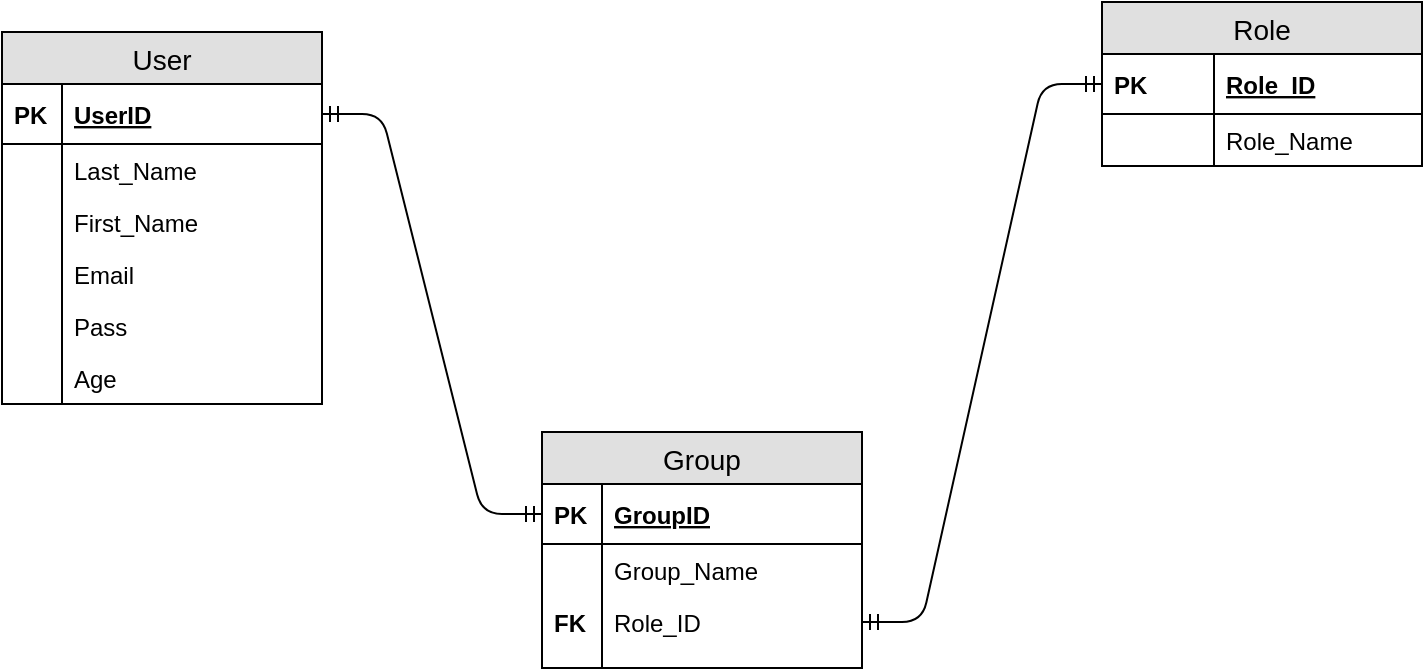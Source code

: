 <mxfile version="12.1.9" pages="1"><diagram id="jC0_Ddlyp7lZqV9nJ3iG" name="Page-1"><mxGraphModel dx="932" dy="600" grid="1" gridSize="10" guides="1" tooltips="1" connect="1" arrows="1" fold="1" page="1" pageScale="1" pageWidth="850" pageHeight="1100" math="0" shadow="0"><root><mxCell id="0"/><mxCell id="1" parent="0"/><mxCell id="kQCJLaUcSMTnX-_N0L9T-1" value="User" style="swimlane;fontStyle=0;childLayout=stackLayout;horizontal=1;startSize=26;fillColor=#e0e0e0;horizontalStack=0;resizeParent=1;resizeParentMax=0;resizeLast=0;collapsible=1;marginBottom=0;swimlaneFillColor=#ffffff;align=center;fontSize=14;" vertex="1" parent="1"><mxGeometry x="40" y="130" width="160" height="186" as="geometry"/></mxCell><mxCell id="kQCJLaUcSMTnX-_N0L9T-2" value="UserID" style="shape=partialRectangle;top=0;left=0;right=0;bottom=1;align=left;verticalAlign=middle;fillColor=none;spacingLeft=34;spacingRight=4;overflow=hidden;rotatable=0;points=[[0,0.5],[1,0.5]];portConstraint=eastwest;dropTarget=0;fontStyle=5;fontSize=12;" vertex="1" parent="kQCJLaUcSMTnX-_N0L9T-1"><mxGeometry y="26" width="160" height="30" as="geometry"/></mxCell><mxCell id="kQCJLaUcSMTnX-_N0L9T-3" value="PK" style="shape=partialRectangle;top=0;left=0;bottom=0;fillColor=none;align=left;verticalAlign=middle;spacingLeft=4;spacingRight=4;overflow=hidden;rotatable=0;points=[];portConstraint=eastwest;part=1;fontSize=12;fontStyle=1" vertex="1" connectable="0" parent="kQCJLaUcSMTnX-_N0L9T-2"><mxGeometry width="30" height="30" as="geometry"/></mxCell><mxCell id="kQCJLaUcSMTnX-_N0L9T-4" value="Last_Name" style="shape=partialRectangle;top=0;left=0;right=0;bottom=0;align=left;verticalAlign=top;fillColor=none;spacingLeft=34;spacingRight=4;overflow=hidden;rotatable=0;points=[[0,0.5],[1,0.5]];portConstraint=eastwest;dropTarget=0;fontSize=12;" vertex="1" parent="kQCJLaUcSMTnX-_N0L9T-1"><mxGeometry y="56" width="160" height="26" as="geometry"/></mxCell><mxCell id="kQCJLaUcSMTnX-_N0L9T-5" value="" style="shape=partialRectangle;top=0;left=0;bottom=0;fillColor=none;align=left;verticalAlign=top;spacingLeft=4;spacingRight=4;overflow=hidden;rotatable=0;points=[];portConstraint=eastwest;part=1;fontSize=12;" vertex="1" connectable="0" parent="kQCJLaUcSMTnX-_N0L9T-4"><mxGeometry width="30" height="26" as="geometry"/></mxCell><mxCell id="kQCJLaUcSMTnX-_N0L9T-6" value="First_Name" style="shape=partialRectangle;top=0;left=0;right=0;bottom=0;align=left;verticalAlign=top;fillColor=none;spacingLeft=34;spacingRight=4;overflow=hidden;rotatable=0;points=[[0,0.5],[1,0.5]];portConstraint=eastwest;dropTarget=0;fontSize=12;" vertex="1" parent="kQCJLaUcSMTnX-_N0L9T-1"><mxGeometry y="82" width="160" height="26" as="geometry"/></mxCell><mxCell id="kQCJLaUcSMTnX-_N0L9T-7" value="" style="shape=partialRectangle;top=0;left=0;bottom=0;fillColor=none;align=left;verticalAlign=top;spacingLeft=4;spacingRight=4;overflow=hidden;rotatable=0;points=[];portConstraint=eastwest;part=1;fontSize=12;" vertex="1" connectable="0" parent="kQCJLaUcSMTnX-_N0L9T-6"><mxGeometry width="30" height="26" as="geometry"/></mxCell><mxCell id="kQCJLaUcSMTnX-_N0L9T-8" value="Email" style="shape=partialRectangle;top=0;left=0;right=0;bottom=0;align=left;verticalAlign=top;fillColor=none;spacingLeft=34;spacingRight=4;overflow=hidden;rotatable=0;points=[[0,0.5],[1,0.5]];portConstraint=eastwest;dropTarget=0;fontSize=12;" vertex="1" parent="kQCJLaUcSMTnX-_N0L9T-1"><mxGeometry y="108" width="160" height="26" as="geometry"/></mxCell><mxCell id="kQCJLaUcSMTnX-_N0L9T-9" value="" style="shape=partialRectangle;top=0;left=0;bottom=0;fillColor=none;align=left;verticalAlign=top;spacingLeft=4;spacingRight=4;overflow=hidden;rotatable=0;points=[];portConstraint=eastwest;part=1;fontSize=12;" vertex="1" connectable="0" parent="kQCJLaUcSMTnX-_N0L9T-8"><mxGeometry width="30" height="26" as="geometry"/></mxCell><mxCell id="kQCJLaUcSMTnX-_N0L9T-13" value="Pass" style="shape=partialRectangle;top=0;left=0;right=0;bottom=0;align=left;verticalAlign=top;fillColor=none;spacingLeft=34;spacingRight=4;overflow=hidden;rotatable=0;points=[[0,0.5],[1,0.5]];portConstraint=eastwest;dropTarget=0;fontSize=12;" vertex="1" parent="kQCJLaUcSMTnX-_N0L9T-1"><mxGeometry y="134" width="160" height="26" as="geometry"/></mxCell><mxCell id="kQCJLaUcSMTnX-_N0L9T-14" value="" style="shape=partialRectangle;top=0;left=0;bottom=0;fillColor=none;align=left;verticalAlign=top;spacingLeft=4;spacingRight=4;overflow=hidden;rotatable=0;points=[];portConstraint=eastwest;part=1;fontSize=12;" vertex="1" connectable="0" parent="kQCJLaUcSMTnX-_N0L9T-13"><mxGeometry width="30" height="26" as="geometry"/></mxCell><mxCell id="kQCJLaUcSMTnX-_N0L9T-15" value="Age" style="shape=partialRectangle;top=0;left=0;right=0;bottom=0;align=left;verticalAlign=top;fillColor=none;spacingLeft=34;spacingRight=4;overflow=hidden;rotatable=0;points=[[0,0.5],[1,0.5]];portConstraint=eastwest;dropTarget=0;fontSize=12;" vertex="1" parent="kQCJLaUcSMTnX-_N0L9T-1"><mxGeometry y="160" width="160" height="26" as="geometry"/></mxCell><mxCell id="kQCJLaUcSMTnX-_N0L9T-16" value="" style="shape=partialRectangle;top=0;left=0;bottom=0;fillColor=none;align=left;verticalAlign=top;spacingLeft=4;spacingRight=4;overflow=hidden;rotatable=0;points=[];portConstraint=eastwest;part=1;fontSize=12;" vertex="1" connectable="0" parent="kQCJLaUcSMTnX-_N0L9T-15"><mxGeometry width="30" height="26" as="geometry"/></mxCell><mxCell id="kQCJLaUcSMTnX-_N0L9T-35" value="Group" style="swimlane;fontStyle=0;childLayout=stackLayout;horizontal=1;startSize=26;fillColor=#e0e0e0;horizontalStack=0;resizeParent=1;resizeParentMax=0;resizeLast=0;collapsible=1;marginBottom=0;swimlaneFillColor=#ffffff;align=center;fontSize=14;" vertex="1" parent="1"><mxGeometry x="310" y="330" width="160" height="118" as="geometry"/></mxCell><mxCell id="kQCJLaUcSMTnX-_N0L9T-36" value="GroupID" style="shape=partialRectangle;top=0;left=0;right=0;bottom=1;align=left;verticalAlign=middle;fillColor=none;spacingLeft=34;spacingRight=4;overflow=hidden;rotatable=0;points=[[0,0.5],[1,0.5]];portConstraint=eastwest;dropTarget=0;fontStyle=5;fontSize=12;" vertex="1" parent="kQCJLaUcSMTnX-_N0L9T-35"><mxGeometry y="26" width="160" height="30" as="geometry"/></mxCell><mxCell id="kQCJLaUcSMTnX-_N0L9T-37" value="PK" style="shape=partialRectangle;top=0;left=0;bottom=0;fillColor=none;align=left;verticalAlign=middle;spacingLeft=4;spacingRight=4;overflow=hidden;rotatable=0;points=[];portConstraint=eastwest;part=1;fontSize=12;fontStyle=1" vertex="1" connectable="0" parent="kQCJLaUcSMTnX-_N0L9T-36"><mxGeometry width="30" height="30" as="geometry"/></mxCell><mxCell id="kQCJLaUcSMTnX-_N0L9T-38" value="Group_Name" style="shape=partialRectangle;top=0;left=0;right=0;bottom=0;align=left;verticalAlign=top;fillColor=none;spacingLeft=34;spacingRight=4;overflow=hidden;rotatable=0;points=[[0,0.5],[1,0.5]];portConstraint=eastwest;dropTarget=0;fontSize=12;" vertex="1" parent="kQCJLaUcSMTnX-_N0L9T-35"><mxGeometry y="56" width="160" height="26" as="geometry"/></mxCell><mxCell id="kQCJLaUcSMTnX-_N0L9T-39" value="" style="shape=partialRectangle;top=0;left=0;bottom=0;fillColor=none;align=left;verticalAlign=top;spacingLeft=4;spacingRight=4;overflow=hidden;rotatable=0;points=[];portConstraint=eastwest;part=1;fontSize=12;" vertex="1" connectable="0" parent="kQCJLaUcSMTnX-_N0L9T-38"><mxGeometry width="30" height="26" as="geometry"/></mxCell><mxCell id="kQCJLaUcSMTnX-_N0L9T-40" value="Role_ID" style="shape=partialRectangle;top=0;left=0;right=0;bottom=0;align=left;verticalAlign=top;fillColor=none;spacingLeft=34;spacingRight=4;overflow=hidden;rotatable=0;points=[[0,0.5],[1,0.5]];portConstraint=eastwest;dropTarget=0;fontSize=12;" vertex="1" parent="kQCJLaUcSMTnX-_N0L9T-35"><mxGeometry y="82" width="160" height="26" as="geometry"/></mxCell><mxCell id="kQCJLaUcSMTnX-_N0L9T-41" value="FK" style="shape=partialRectangle;top=0;left=0;bottom=0;fillColor=none;align=left;verticalAlign=top;spacingLeft=4;spacingRight=4;overflow=hidden;rotatable=0;points=[];portConstraint=eastwest;part=1;fontSize=12;fontStyle=1" vertex="1" connectable="0" parent="kQCJLaUcSMTnX-_N0L9T-40"><mxGeometry width="30" height="26" as="geometry"/></mxCell><mxCell id="kQCJLaUcSMTnX-_N0L9T-44" value="" style="shape=partialRectangle;top=0;left=0;right=0;bottom=0;align=left;verticalAlign=top;fillColor=none;spacingLeft=34;spacingRight=4;overflow=hidden;rotatable=0;points=[[0,0.5],[1,0.5]];portConstraint=eastwest;dropTarget=0;fontSize=12;" vertex="1" parent="kQCJLaUcSMTnX-_N0L9T-35"><mxGeometry y="108" width="160" height="10" as="geometry"/></mxCell><mxCell id="kQCJLaUcSMTnX-_N0L9T-45" value="" style="shape=partialRectangle;top=0;left=0;bottom=0;fillColor=none;align=left;verticalAlign=top;spacingLeft=4;spacingRight=4;overflow=hidden;rotatable=0;points=[];portConstraint=eastwest;part=1;fontSize=12;" vertex="1" connectable="0" parent="kQCJLaUcSMTnX-_N0L9T-44"><mxGeometry width="30" height="10" as="geometry"/></mxCell><mxCell id="kQCJLaUcSMTnX-_N0L9T-46" value="Role" style="swimlane;fontStyle=0;childLayout=stackLayout;horizontal=1;startSize=26;fillColor=#e0e0e0;horizontalStack=0;resizeParent=1;resizeParentMax=0;resizeLast=0;collapsible=1;marginBottom=0;swimlaneFillColor=#ffffff;align=center;fontSize=14;" vertex="1" parent="1"><mxGeometry x="590" y="115" width="160" height="82" as="geometry"/></mxCell><mxCell id="kQCJLaUcSMTnX-_N0L9T-49" value="Role_ID" style="shape=partialRectangle;top=0;left=0;right=0;bottom=1;align=left;verticalAlign=middle;fillColor=none;spacingLeft=60;spacingRight=4;overflow=hidden;rotatable=0;points=[[0,0.5],[1,0.5]];portConstraint=eastwest;dropTarget=0;fontStyle=5;fontSize=12;" vertex="1" parent="kQCJLaUcSMTnX-_N0L9T-46"><mxGeometry y="26" width="160" height="30" as="geometry"/></mxCell><mxCell id="kQCJLaUcSMTnX-_N0L9T-50" value="PK" style="shape=partialRectangle;fontStyle=1;top=0;left=0;bottom=0;fillColor=none;align=left;verticalAlign=middle;spacingLeft=4;spacingRight=4;overflow=hidden;rotatable=0;points=[];portConstraint=eastwest;part=1;fontSize=12;" vertex="1" connectable="0" parent="kQCJLaUcSMTnX-_N0L9T-49"><mxGeometry width="56" height="30" as="geometry"/></mxCell><mxCell id="kQCJLaUcSMTnX-_N0L9T-51" value="Role_Name" style="shape=partialRectangle;top=0;left=0;right=0;bottom=0;align=left;verticalAlign=top;fillColor=none;spacingLeft=60;spacingRight=4;overflow=hidden;rotatable=0;points=[[0,0.5],[1,0.5]];portConstraint=eastwest;dropTarget=0;fontSize=12;" vertex="1" parent="kQCJLaUcSMTnX-_N0L9T-46"><mxGeometry y="56" width="160" height="26" as="geometry"/></mxCell><mxCell id="kQCJLaUcSMTnX-_N0L9T-52" value="" style="shape=partialRectangle;top=0;left=0;bottom=0;fillColor=none;align=left;verticalAlign=top;spacingLeft=4;spacingRight=4;overflow=hidden;rotatable=0;points=[];portConstraint=eastwest;part=1;fontSize=12;" vertex="1" connectable="0" parent="kQCJLaUcSMTnX-_N0L9T-51"><mxGeometry width="56" height="26" as="geometry"/></mxCell><mxCell id="kQCJLaUcSMTnX-_N0L9T-55" value="" style="edgeStyle=entityRelationEdgeStyle;fontSize=12;html=1;endArrow=ERmandOne;startArrow=ERmandOne;entryX=0;entryY=0.5;entryDx=0;entryDy=0;" edge="1" parent="1" source="kQCJLaUcSMTnX-_N0L9T-2" target="kQCJLaUcSMTnX-_N0L9T-36"><mxGeometry width="100" height="100" relative="1" as="geometry"><mxPoint x="200" y="271" as="sourcePoint"/><mxPoint x="341.421" y="171" as="targetPoint"/></mxGeometry></mxCell><mxCell id="kQCJLaUcSMTnX-_N0L9T-56" value="" style="edgeStyle=entityRelationEdgeStyle;fontSize=12;html=1;endArrow=ERmandOne;startArrow=ERmandOne;entryX=0;entryY=0.5;entryDx=0;entryDy=0;" edge="1" parent="1" source="kQCJLaUcSMTnX-_N0L9T-40" target="kQCJLaUcSMTnX-_N0L9T-49"><mxGeometry width="100" height="100" relative="1" as="geometry"><mxPoint x="470" y="471" as="sourcePoint"/><mxPoint x="550" y="220" as="targetPoint"/></mxGeometry></mxCell></root></mxGraphModel></diagram></mxfile>